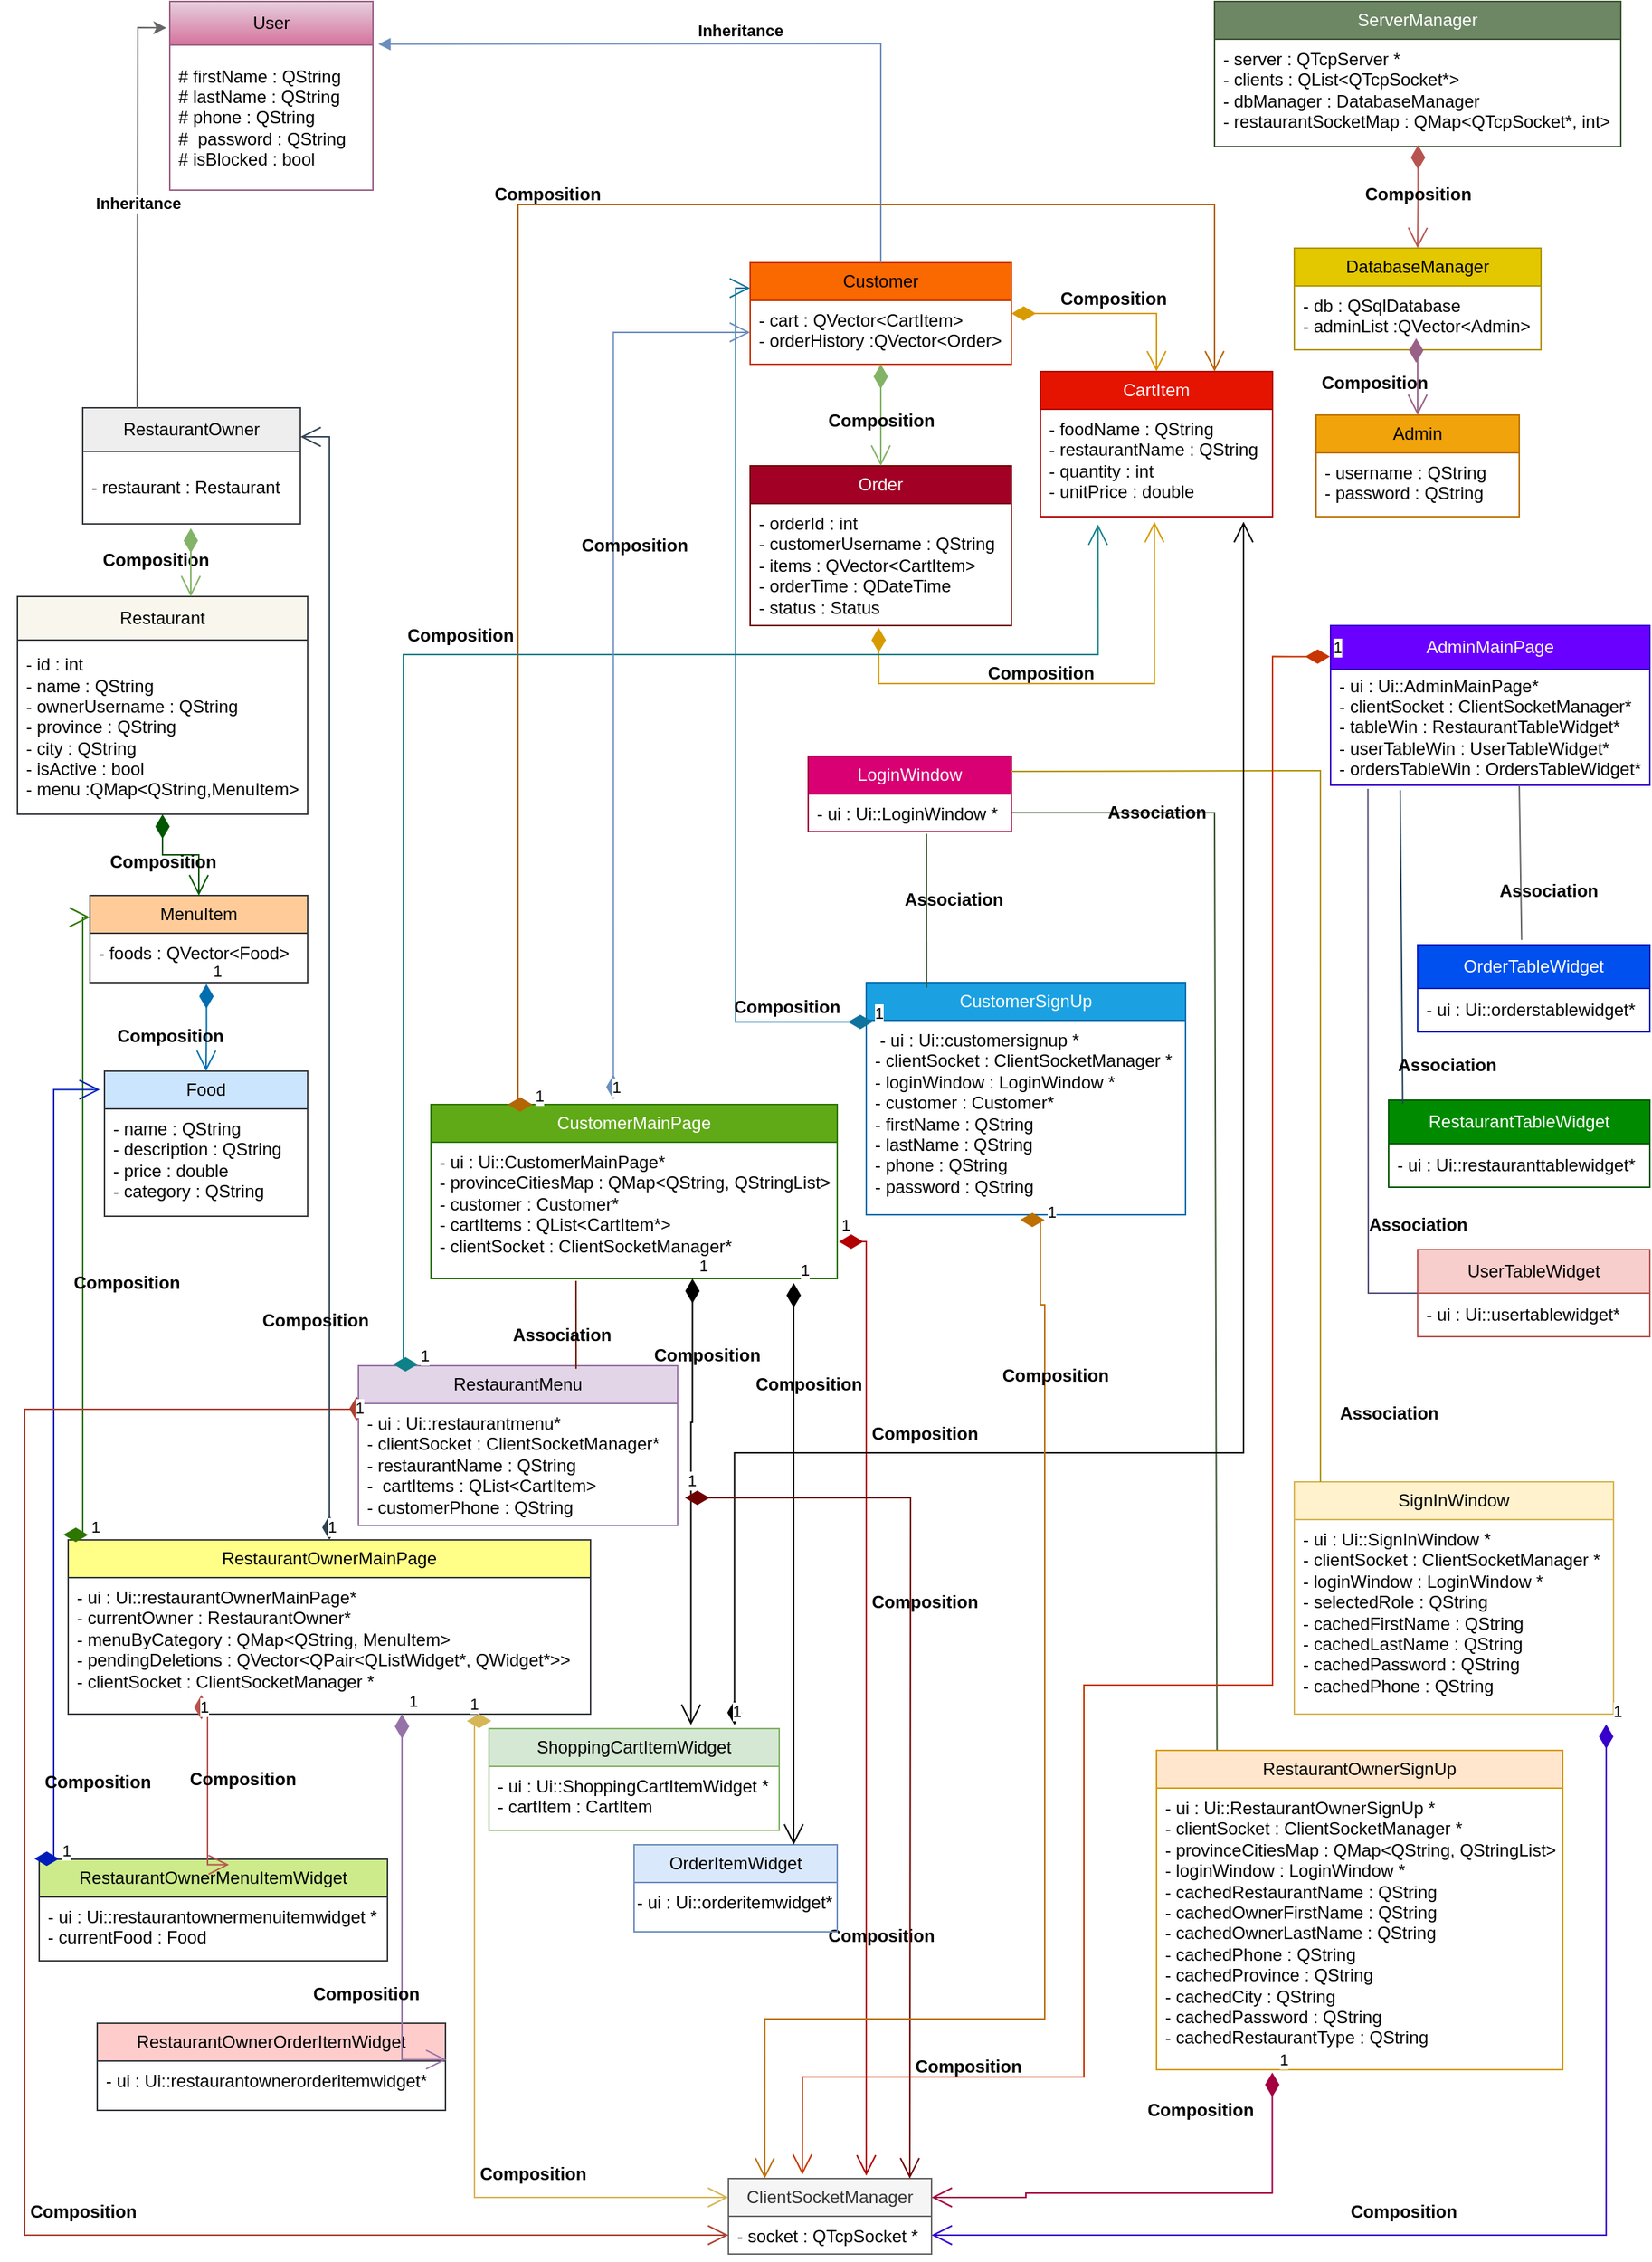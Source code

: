 <mxfile version="27.2.0">
  <diagram id="C5RBs43oDa-KdzZeNtuy" name="Page-1">
    <mxGraphModel dx="991" dy="584" grid="1" gridSize="10" guides="1" tooltips="1" connect="1" arrows="1" fold="1" page="1" pageScale="1" pageWidth="1169" pageHeight="1654" background="#FFFFFF" math="0" shadow="0">
      <root>
        <mxCell id="WIyWlLk6GJQsqaUBKTNV-0" />
        <mxCell id="WIyWlLk6GJQsqaUBKTNV-1" parent="WIyWlLk6GJQsqaUBKTNV-0" />
        <mxCell id="CN9I-mN8UUnUp_FmiRYe-0" value="User" style="swimlane;fontStyle=0;childLayout=stackLayout;horizontal=1;startSize=30;horizontalStack=0;resizeParent=1;resizeParentMax=0;resizeLast=0;collapsible=1;marginBottom=0;whiteSpace=wrap;html=1;fillColor=#e6d0de;gradientColor=#d5739d;strokeColor=#996185;" parent="WIyWlLk6GJQsqaUBKTNV-1" vertex="1">
          <mxGeometry x="120" y="40" width="140" height="130" as="geometry" />
        </mxCell>
        <mxCell id="CN9I-mN8UUnUp_FmiRYe-2" value="# firstName : QString&lt;br&gt;# lastName : QString&lt;br&gt;# phone : QString&lt;br&gt;#&amp;nbsp; password : QString&lt;br&gt;# isBlocked : bool" style="text;strokeColor=none;fillColor=none;align=left;verticalAlign=middle;spacingLeft=4;spacingRight=4;overflow=hidden;points=[[0,0.5],[1,0.5]];portConstraint=eastwest;rotatable=0;whiteSpace=wrap;html=1;" parent="CN9I-mN8UUnUp_FmiRYe-0" vertex="1">
          <mxGeometry y="30" width="140" height="100" as="geometry" />
        </mxCell>
        <mxCell id="CN9I-mN8UUnUp_FmiRYe-4" value="RestaurantOwner" style="swimlane;fontStyle=0;childLayout=stackLayout;horizontal=1;startSize=30;horizontalStack=0;resizeParent=1;resizeParentMax=0;resizeLast=0;collapsible=1;marginBottom=0;whiteSpace=wrap;html=1;fillColor=#eeeeee;strokeColor=#36393d;" parent="WIyWlLk6GJQsqaUBKTNV-1" vertex="1">
          <mxGeometry x="60" y="320" width="150" height="80" as="geometry" />
        </mxCell>
        <mxCell id="CN9I-mN8UUnUp_FmiRYe-5" value="- restaurant : Restaurant" style="text;strokeColor=none;fillColor=none;align=left;verticalAlign=middle;spacingLeft=4;spacingRight=4;overflow=hidden;points=[[0,0.5],[1,0.5]];portConstraint=eastwest;rotatable=0;whiteSpace=wrap;html=1;" parent="CN9I-mN8UUnUp_FmiRYe-4" vertex="1">
          <mxGeometry y="30" width="150" height="50" as="geometry" />
        </mxCell>
        <mxCell id="CN9I-mN8UUnUp_FmiRYe-8" value="" style="endArrow=classic;html=1;rounded=0;exitX=0.25;exitY=0;exitDx=0;exitDy=0;entryX=-0.016;entryY=0.14;entryDx=0;entryDy=0;entryPerimeter=0;fillColor=#f5f5f5;strokeColor=#666666;" parent="WIyWlLk6GJQsqaUBKTNV-1" source="CN9I-mN8UUnUp_FmiRYe-4" target="CN9I-mN8UUnUp_FmiRYe-0" edge="1">
          <mxGeometry relative="1" as="geometry">
            <mxPoint x="360" y="240" as="sourcePoint" />
            <mxPoint x="460" y="240" as="targetPoint" />
            <Array as="points">
              <mxPoint x="98" y="58" />
            </Array>
          </mxGeometry>
        </mxCell>
        <mxCell id="CN9I-mN8UUnUp_FmiRYe-9" value="&lt;div&gt;&lt;b&gt;Inheritance&lt;/b&gt;&lt;/div&gt;" style="edgeLabel;resizable=0;html=1;;align=center;verticalAlign=middle;" parent="CN9I-mN8UUnUp_FmiRYe-8" connectable="0" vertex="1">
          <mxGeometry relative="1" as="geometry" />
        </mxCell>
        <mxCell id="CN9I-mN8UUnUp_FmiRYe-10" value="Restaurant" style="swimlane;fontStyle=0;childLayout=stackLayout;horizontal=1;startSize=30;horizontalStack=0;resizeParent=1;resizeParentMax=0;resizeLast=0;collapsible=1;marginBottom=0;whiteSpace=wrap;html=1;fillColor=#f9f7ed;strokeColor=#36393d;" parent="WIyWlLk6GJQsqaUBKTNV-1" vertex="1">
          <mxGeometry x="15" y="450" width="200" height="150" as="geometry" />
        </mxCell>
        <mxCell id="CN9I-mN8UUnUp_FmiRYe-11" value="&lt;div&gt;- id : int&lt;/div&gt;&lt;div&gt;- name :&amp;nbsp;QString&lt;/div&gt;- ownerUsername : QString&lt;br&gt;- province : QString&lt;br&gt;- city : QString&lt;br&gt;- isActive : bool&lt;br&gt;- menu :QMap&amp;lt;QString,MenuItem&amp;gt;" style="text;strokeColor=none;fillColor=none;align=left;verticalAlign=middle;spacingLeft=4;spacingRight=4;overflow=hidden;points=[[0,0.5],[1,0.5]];portConstraint=eastwest;rotatable=0;whiteSpace=wrap;html=1;" parent="CN9I-mN8UUnUp_FmiRYe-10" vertex="1">
          <mxGeometry y="30" width="200" height="120" as="geometry" />
        </mxCell>
        <mxCell id="CN9I-mN8UUnUp_FmiRYe-15" value="Composition" style="text;align=center;fontStyle=1;verticalAlign=middle;spacingLeft=3;spacingRight=3;strokeColor=none;rotatable=0;points=[[0,0.5],[1,0.5]];portConstraint=eastwest;html=1;" parent="WIyWlLk6GJQsqaUBKTNV-1" vertex="1">
          <mxGeometry x="70" y="412" width="80" height="26" as="geometry" />
        </mxCell>
        <mxCell id="CN9I-mN8UUnUp_FmiRYe-19" value="MenuItem" style="swimlane;fontStyle=0;childLayout=stackLayout;horizontal=1;startSize=26;fillColor=#ffcc99;horizontalStack=0;resizeParent=1;resizeParentMax=0;resizeLast=0;collapsible=1;marginBottom=0;whiteSpace=wrap;html=1;strokeColor=#36393d;" parent="WIyWlLk6GJQsqaUBKTNV-1" vertex="1">
          <mxGeometry x="65" y="656" width="150" height="60" as="geometry" />
        </mxCell>
        <mxCell id="CN9I-mN8UUnUp_FmiRYe-20" value="- foods :&amp;nbsp;QVector&amp;lt;Food&amp;gt;" style="text;strokeColor=none;fillColor=none;align=left;verticalAlign=top;spacingLeft=4;spacingRight=4;overflow=hidden;rotatable=0;points=[[0,0.5],[1,0.5]];portConstraint=eastwest;whiteSpace=wrap;html=1;" parent="CN9I-mN8UUnUp_FmiRYe-19" vertex="1">
          <mxGeometry y="26" width="150" height="34" as="geometry" />
        </mxCell>
        <mxCell id="CN9I-mN8UUnUp_FmiRYe-23" value="" style="endArrow=open;html=1;endSize=12;startArrow=diamondThin;startSize=14;startFill=1;edgeStyle=orthogonalEdgeStyle;align=left;verticalAlign=bottom;rounded=0;entryX=0.5;entryY=0;entryDx=0;entryDy=0;exitX=0.5;exitY=1;exitDx=0;exitDy=0;exitPerimeter=0;fillColor=#008a00;strokeColor=#005700;" parent="WIyWlLk6GJQsqaUBKTNV-1" source="CN9I-mN8UUnUp_FmiRYe-11" target="CN9I-mN8UUnUp_FmiRYe-19" edge="1">
          <mxGeometry x="-1" y="3" relative="1" as="geometry">
            <mxPoint x="120" y="530" as="sourcePoint" />
            <mxPoint x="450" y="480" as="targetPoint" />
          </mxGeometry>
        </mxCell>
        <mxCell id="CN9I-mN8UUnUp_FmiRYe-24" value="Composition" style="text;align=center;fontStyle=1;verticalAlign=middle;spacingLeft=3;spacingRight=3;strokeColor=none;rotatable=0;points=[[0,0.5],[1,0.5]];portConstraint=eastwest;html=1;" parent="WIyWlLk6GJQsqaUBKTNV-1" vertex="1">
          <mxGeometry x="75" y="620" width="80" height="26" as="geometry" />
        </mxCell>
        <mxCell id="CN9I-mN8UUnUp_FmiRYe-25" value="Food" style="swimlane;fontStyle=0;childLayout=stackLayout;horizontal=1;startSize=26;fillColor=#cce5ff;horizontalStack=0;resizeParent=1;resizeParentMax=0;resizeLast=0;collapsible=1;marginBottom=0;whiteSpace=wrap;html=1;strokeColor=#36393d;" parent="WIyWlLk6GJQsqaUBKTNV-1" vertex="1">
          <mxGeometry x="75" y="777" width="140" height="100" as="geometry" />
        </mxCell>
        <mxCell id="CN9I-mN8UUnUp_FmiRYe-26" value="- name : QString&lt;br&gt;- description : QString&lt;br&gt;- price : double&lt;br&gt;- category : QString" style="text;strokeColor=none;fillColor=none;align=left;verticalAlign=top;spacingLeft=4;spacingRight=4;overflow=hidden;rotatable=0;points=[[0,0.5],[1,0.5]];portConstraint=eastwest;whiteSpace=wrap;html=1;" parent="CN9I-mN8UUnUp_FmiRYe-25" vertex="1">
          <mxGeometry y="26" width="140" height="74" as="geometry" />
        </mxCell>
        <mxCell id="CN9I-mN8UUnUp_FmiRYe-29" value="1" style="endArrow=open;html=1;endSize=12;startArrow=diamondThin;startSize=14;startFill=1;edgeStyle=orthogonalEdgeStyle;align=left;verticalAlign=bottom;rounded=0;entryX=0.5;entryY=0;entryDx=0;entryDy=0;exitX=0.535;exitY=1.029;exitDx=0;exitDy=0;exitPerimeter=0;fillColor=#1ba1e2;strokeColor=#006EAF;" parent="WIyWlLk6GJQsqaUBKTNV-1" source="CN9I-mN8UUnUp_FmiRYe-20" target="CN9I-mN8UUnUp_FmiRYe-25" edge="1">
          <mxGeometry x="-1" y="3" relative="1" as="geometry">
            <mxPoint x="300" y="680" as="sourcePoint" />
            <mxPoint x="460" y="680" as="targetPoint" />
          </mxGeometry>
        </mxCell>
        <mxCell id="CN9I-mN8UUnUp_FmiRYe-30" value="Composition" style="text;align=center;fontStyle=1;verticalAlign=middle;spacingLeft=3;spacingRight=3;strokeColor=none;rotatable=0;points=[[0,0.5],[1,0.5]];portConstraint=eastwest;html=1;" parent="WIyWlLk6GJQsqaUBKTNV-1" vertex="1">
          <mxGeometry x="80" y="740" width="80" height="26" as="geometry" />
        </mxCell>
        <mxCell id="CN9I-mN8UUnUp_FmiRYe-31" value="Customer" style="swimlane;fontStyle=0;childLayout=stackLayout;horizontal=1;startSize=26;fillColor=#fa6800;horizontalStack=0;resizeParent=1;resizeParentMax=0;resizeLast=0;collapsible=1;marginBottom=0;whiteSpace=wrap;html=1;fontColor=#000000;strokeColor=#C73500;" parent="WIyWlLk6GJQsqaUBKTNV-1" vertex="1">
          <mxGeometry x="520" y="220" width="180" height="70" as="geometry" />
        </mxCell>
        <mxCell id="CN9I-mN8UUnUp_FmiRYe-32" value="- cart : QVector&amp;lt;CartItem&amp;gt;&lt;br&gt;- orderHistory :QVector&amp;lt;Order&amp;gt;" style="text;strokeColor=none;fillColor=none;align=left;verticalAlign=top;spacingLeft=4;spacingRight=4;overflow=hidden;rotatable=0;points=[[0,0.5],[1,0.5]];portConstraint=eastwest;whiteSpace=wrap;html=1;" parent="CN9I-mN8UUnUp_FmiRYe-31" vertex="1">
          <mxGeometry y="26" width="180" height="44" as="geometry" />
        </mxCell>
        <mxCell id="CN9I-mN8UUnUp_FmiRYe-35" value="&lt;b&gt;Inheritance&lt;/b&gt;" style="html=1;verticalAlign=bottom;endArrow=block;curved=0;rounded=0;exitX=0.5;exitY=0;exitDx=0;exitDy=0;entryX=1.026;entryY=-0.006;entryDx=0;entryDy=0;entryPerimeter=0;fillColor=#dae8fc;strokeColor=#6c8ebf;" parent="WIyWlLk6GJQsqaUBKTNV-1" source="CN9I-mN8UUnUp_FmiRYe-31" target="CN9I-mN8UUnUp_FmiRYe-2" edge="1">
          <mxGeometry width="80" relative="1" as="geometry">
            <mxPoint x="631.14" y="390" as="sourcePoint" />
            <mxPoint x="480.0" y="65.45" as="targetPoint" />
            <Array as="points">
              <mxPoint x="610" y="69" />
            </Array>
          </mxGeometry>
        </mxCell>
        <mxCell id="CN9I-mN8UUnUp_FmiRYe-36" value="Order" style="swimlane;fontStyle=0;childLayout=stackLayout;horizontal=1;startSize=26;fillColor=#a20025;horizontalStack=0;resizeParent=1;resizeParentMax=0;resizeLast=0;collapsible=1;marginBottom=0;whiteSpace=wrap;html=1;fontColor=#ffffff;strokeColor=#6F0000;" parent="WIyWlLk6GJQsqaUBKTNV-1" vertex="1">
          <mxGeometry x="520" y="360" width="180" height="110" as="geometry" />
        </mxCell>
        <mxCell id="CN9I-mN8UUnUp_FmiRYe-37" value="- orderId : int&lt;br&gt;- customerUsername : QString&lt;br&gt;- items : QVector&amp;lt;CartItem&amp;gt;&lt;br&gt;- orderTime : QDateTime&lt;br&gt;- status : Status" style="text;strokeColor=none;fillColor=none;align=left;verticalAlign=top;spacingLeft=4;spacingRight=4;overflow=hidden;rotatable=0;points=[[0,0.5],[1,0.5]];portConstraint=eastwest;whiteSpace=wrap;html=1;" parent="CN9I-mN8UUnUp_FmiRYe-36" vertex="1">
          <mxGeometry y="26" width="180" height="84" as="geometry" />
        </mxCell>
        <mxCell id="CN9I-mN8UUnUp_FmiRYe-41" value="" style="endArrow=open;html=1;endSize=12;startArrow=diamondThin;startSize=14;startFill=1;edgeStyle=orthogonalEdgeStyle;align=left;verticalAlign=bottom;rounded=0;entryX=0.5;entryY=0;entryDx=0;entryDy=0;exitX=0.5;exitY=1;exitDx=0;exitDy=0;fillColor=#d5e8d4;gradientColor=#97d077;strokeColor=#82b366;" parent="WIyWlLk6GJQsqaUBKTNV-1" source="CN9I-mN8UUnUp_FmiRYe-31" target="CN9I-mN8UUnUp_FmiRYe-36" edge="1">
          <mxGeometry x="-1" y="3" relative="1" as="geometry">
            <mxPoint x="250" y="290" as="sourcePoint" />
            <mxPoint x="410" y="290" as="targetPoint" />
          </mxGeometry>
        </mxCell>
        <mxCell id="CN9I-mN8UUnUp_FmiRYe-43" value="Composition" style="text;align=center;fontStyle=1;verticalAlign=middle;spacingLeft=3;spacingRight=3;strokeColor=none;rotatable=0;points=[[0,0.5],[1,0.5]];portConstraint=eastwest;html=1;" parent="WIyWlLk6GJQsqaUBKTNV-1" vertex="1">
          <mxGeometry x="570" y="316" width="80" height="26" as="geometry" />
        </mxCell>
        <mxCell id="CN9I-mN8UUnUp_FmiRYe-44" value="CartItem" style="swimlane;fontStyle=0;childLayout=stackLayout;horizontal=1;startSize=26;fillColor=#e51400;horizontalStack=0;resizeParent=1;resizeParentMax=0;resizeLast=0;collapsible=1;marginBottom=0;whiteSpace=wrap;html=1;fontColor=#ffffff;strokeColor=#B20000;" parent="WIyWlLk6GJQsqaUBKTNV-1" vertex="1">
          <mxGeometry x="720" y="295" width="160" height="100" as="geometry" />
        </mxCell>
        <mxCell id="CN9I-mN8UUnUp_FmiRYe-45" value="- foodName : QString&lt;br&gt;- restaurantName : QString&lt;br&gt;- quantity : int&lt;br&gt;- unitPrice : double" style="text;strokeColor=none;fillColor=none;align=left;verticalAlign=top;spacingLeft=4;spacingRight=4;overflow=hidden;rotatable=0;points=[[0,0.5],[1,0.5]];portConstraint=eastwest;whiteSpace=wrap;html=1;" parent="CN9I-mN8UUnUp_FmiRYe-44" vertex="1">
          <mxGeometry y="26" width="160" height="74" as="geometry" />
        </mxCell>
        <mxCell id="CN9I-mN8UUnUp_FmiRYe-48" value="" style="endArrow=open;html=1;endSize=12;startArrow=diamondThin;startSize=14;startFill=1;edgeStyle=orthogonalEdgeStyle;align=left;verticalAlign=bottom;rounded=0;entryX=0.5;entryY=0;entryDx=0;entryDy=0;exitX=1;exitY=0.5;exitDx=0;exitDy=0;fillColor=#ffcd28;gradientColor=#ffa500;strokeColor=#d79b00;" parent="WIyWlLk6GJQsqaUBKTNV-1" source="CN9I-mN8UUnUp_FmiRYe-31" target="CN9I-mN8UUnUp_FmiRYe-44" edge="1">
          <mxGeometry x="-1" y="3" relative="1" as="geometry">
            <mxPoint x="500" y="250" as="sourcePoint" />
            <mxPoint x="660" y="250" as="targetPoint" />
          </mxGeometry>
        </mxCell>
        <mxCell id="CN9I-mN8UUnUp_FmiRYe-49" value="Composition" style="text;align=center;fontStyle=1;verticalAlign=middle;spacingLeft=3;spacingRight=3;strokeColor=none;rotatable=0;points=[[0,0.5],[1,0.5]];portConstraint=eastwest;html=1;" parent="WIyWlLk6GJQsqaUBKTNV-1" vertex="1">
          <mxGeometry x="730" y="232" width="80" height="26" as="geometry" />
        </mxCell>
        <mxCell id="CN9I-mN8UUnUp_FmiRYe-54" value="ServerManager" style="swimlane;fontStyle=0;childLayout=stackLayout;horizontal=1;startSize=26;fillColor=#6d8764;horizontalStack=0;resizeParent=1;resizeParentMax=0;resizeLast=0;collapsible=1;marginBottom=0;whiteSpace=wrap;html=1;fontColor=#ffffff;strokeColor=#3A5431;" parent="WIyWlLk6GJQsqaUBKTNV-1" vertex="1">
          <mxGeometry x="840" y="40" width="280" height="100" as="geometry" />
        </mxCell>
        <mxCell id="CN9I-mN8UUnUp_FmiRYe-55" value="- server : QTcpServer *&lt;br&gt;&lt;div&gt;- clients : QList&amp;lt;QTcpSocket*&amp;gt;&lt;/div&gt;&lt;div&gt;- dbManager :&amp;nbsp;DatabaseManager&lt;/div&gt;&lt;div&gt;- restaurantSocketMap :&amp;nbsp;QMap&amp;lt;QTcpSocket*, int&amp;gt;&lt;/div&gt;" style="text;strokeColor=none;fillColor=none;align=left;verticalAlign=top;spacingLeft=4;spacingRight=4;overflow=hidden;rotatable=0;points=[[0,0.5],[1,0.5]];portConstraint=eastwest;whiteSpace=wrap;html=1;" parent="CN9I-mN8UUnUp_FmiRYe-54" vertex="1">
          <mxGeometry y="26" width="280" height="74" as="geometry" />
        </mxCell>
        <mxCell id="CN9I-mN8UUnUp_FmiRYe-58" value="DatabaseManager" style="swimlane;fontStyle=0;childLayout=stackLayout;horizontal=1;startSize=26;fillColor=#e3c800;horizontalStack=0;resizeParent=1;resizeParentMax=0;resizeLast=0;collapsible=1;marginBottom=0;whiteSpace=wrap;html=1;fontColor=#000000;strokeColor=#B09500;" parent="WIyWlLk6GJQsqaUBKTNV-1" vertex="1">
          <mxGeometry x="895" y="210" width="170" height="70" as="geometry" />
        </mxCell>
        <mxCell id="CN9I-mN8UUnUp_FmiRYe-59" value="- db : QSqlDatabase&lt;br&gt;- adminList :QVector&amp;lt;Admin&amp;gt;&lt;div&gt;&lt;br&gt;&lt;/div&gt;" style="text;strokeColor=none;fillColor=none;align=left;verticalAlign=top;spacingLeft=4;spacingRight=4;overflow=hidden;rotatable=0;points=[[0,0.5],[1,0.5]];portConstraint=eastwest;whiteSpace=wrap;html=1;" parent="CN9I-mN8UUnUp_FmiRYe-58" vertex="1">
          <mxGeometry y="26" width="170" height="44" as="geometry" />
        </mxCell>
        <mxCell id="CN9I-mN8UUnUp_FmiRYe-63" value="" style="endArrow=open;html=1;endSize=12;startArrow=diamondThin;startSize=14;startFill=1;edgeStyle=orthogonalEdgeStyle;align=left;verticalAlign=bottom;rounded=0;fillColor=#d5e8d4;strokeColor=#82b366;" parent="WIyWlLk6GJQsqaUBKTNV-1" edge="1">
          <mxGeometry x="-1" y="3" relative="1" as="geometry">
            <mxPoint x="134.5" y="420" as="sourcePoint" />
            <mxPoint x="134.5" y="450" as="targetPoint" />
            <Array as="points">
              <mxPoint x="134.5" y="410" />
              <mxPoint x="134.5" y="410" />
            </Array>
          </mxGeometry>
        </mxCell>
        <mxCell id="CN9I-mN8UUnUp_FmiRYe-65" value="" style="endArrow=open;html=1;endSize=12;startArrow=diamondThin;startSize=14;startFill=1;edgeStyle=orthogonalEdgeStyle;align=left;verticalAlign=bottom;rounded=0;entryX=0.5;entryY=0;entryDx=0;entryDy=0;exitX=0.501;exitY=0.986;exitDx=0;exitDy=0;exitPerimeter=0;fillColor=#f8cecc;gradientColor=#ea6b66;strokeColor=#b85450;" parent="WIyWlLk6GJQsqaUBKTNV-1" source="CN9I-mN8UUnUp_FmiRYe-55" target="CN9I-mN8UUnUp_FmiRYe-58" edge="1">
          <mxGeometry x="-1" y="3" relative="1" as="geometry">
            <mxPoint x="500" y="160" as="sourcePoint" />
            <mxPoint x="660" y="160" as="targetPoint" />
            <Array as="points" />
          </mxGeometry>
        </mxCell>
        <mxCell id="CN9I-mN8UUnUp_FmiRYe-66" value="Composition" style="text;align=center;fontStyle=1;verticalAlign=middle;spacingLeft=3;spacingRight=3;strokeColor=none;rotatable=0;points=[[0,0.5],[1,0.5]];portConstraint=eastwest;html=1;" parent="WIyWlLk6GJQsqaUBKTNV-1" vertex="1">
          <mxGeometry x="940" y="160" width="80" height="26" as="geometry" />
        </mxCell>
        <mxCell id="CN9I-mN8UUnUp_FmiRYe-67" value="Admin" style="swimlane;fontStyle=0;childLayout=stackLayout;horizontal=1;startSize=26;fillColor=#f0a30a;horizontalStack=0;resizeParent=1;resizeParentMax=0;resizeLast=0;collapsible=1;marginBottom=0;whiteSpace=wrap;html=1;fontColor=#000000;strokeColor=#BD7000;" parent="WIyWlLk6GJQsqaUBKTNV-1" vertex="1">
          <mxGeometry x="910" y="325" width="140" height="70" as="geometry" />
        </mxCell>
        <mxCell id="CN9I-mN8UUnUp_FmiRYe-68" value="- username : QString&lt;br&gt;- password : QString" style="text;strokeColor=none;fillColor=none;align=left;verticalAlign=top;spacingLeft=4;spacingRight=4;overflow=hidden;rotatable=0;points=[[0,0.5],[1,0.5]];portConstraint=eastwest;whiteSpace=wrap;html=1;" parent="CN9I-mN8UUnUp_FmiRYe-67" vertex="1">
          <mxGeometry y="26" width="140" height="44" as="geometry" />
        </mxCell>
        <mxCell id="CN9I-mN8UUnUp_FmiRYe-72" value="" style="endArrow=open;html=1;endSize=12;startArrow=diamondThin;startSize=14;startFill=1;edgeStyle=orthogonalEdgeStyle;align=left;verticalAlign=bottom;rounded=0;entryX=0.5;entryY=0;entryDx=0;entryDy=0;fillColor=#e6d0de;gradientColor=#d5739d;strokeColor=#996185;" parent="WIyWlLk6GJQsqaUBKTNV-1" target="CN9I-mN8UUnUp_FmiRYe-67" edge="1">
          <mxGeometry x="-1" y="3" relative="1" as="geometry">
            <mxPoint x="979" y="272" as="sourcePoint" />
            <mxPoint x="560" y="280" as="targetPoint" />
            <Array as="points">
              <mxPoint x="980" y="280" />
            </Array>
          </mxGeometry>
        </mxCell>
        <mxCell id="CN9I-mN8UUnUp_FmiRYe-74" value="Composition" style="text;align=center;fontStyle=1;verticalAlign=middle;spacingLeft=3;spacingRight=3;strokeColor=none;rotatable=0;points=[[0,0.5],[1,0.5]];portConstraint=eastwest;html=1;" parent="WIyWlLk6GJQsqaUBKTNV-1" vertex="1">
          <mxGeometry x="910" y="290" width="80" height="26" as="geometry" />
        </mxCell>
        <mxCell id="CN9I-mN8UUnUp_FmiRYe-75" value="ClientSocketManager" style="swimlane;fontStyle=0;childLayout=stackLayout;horizontal=1;startSize=26;fillColor=#f5f5f5;horizontalStack=0;resizeParent=1;resizeParentMax=0;resizeLast=0;collapsible=1;marginBottom=0;whiteSpace=wrap;html=1;fontColor=#333333;strokeColor=#666666;" parent="WIyWlLk6GJQsqaUBKTNV-1" vertex="1">
          <mxGeometry x="505" y="1540" width="140" height="52" as="geometry" />
        </mxCell>
        <mxCell id="CN9I-mN8UUnUp_FmiRYe-76" value="-&amp;nbsp;socket :&amp;nbsp;QTcpSocket *" style="text;strokeColor=none;fillColor=none;align=left;verticalAlign=top;spacingLeft=4;spacingRight=4;overflow=hidden;rotatable=0;points=[[0,0.5],[1,0.5]];portConstraint=eastwest;whiteSpace=wrap;html=1;" parent="CN9I-mN8UUnUp_FmiRYe-75" vertex="1">
          <mxGeometry y="26" width="140" height="26" as="geometry" />
        </mxCell>
        <mxCell id="CN9I-mN8UUnUp_FmiRYe-79" value="LoginWindow" style="swimlane;fontStyle=0;childLayout=stackLayout;horizontal=1;startSize=26;fillColor=#d80073;horizontalStack=0;resizeParent=1;resizeParentMax=0;resizeLast=0;collapsible=1;marginBottom=0;whiteSpace=wrap;html=1;fontColor=#ffffff;strokeColor=#A50040;" parent="WIyWlLk6GJQsqaUBKTNV-1" vertex="1">
          <mxGeometry x="560" y="560" width="140" height="52" as="geometry" />
        </mxCell>
        <mxCell id="CN9I-mN8UUnUp_FmiRYe-80" value="-&amp;nbsp;ui :&amp;nbsp;Ui::LoginWindow *" style="text;strokeColor=none;fillColor=none;align=left;verticalAlign=top;spacingLeft=4;spacingRight=4;overflow=hidden;rotatable=0;points=[[0,0.5],[1,0.5]];portConstraint=eastwest;whiteSpace=wrap;html=1;" parent="CN9I-mN8UUnUp_FmiRYe-79" vertex="1">
          <mxGeometry y="26" width="140" height="26" as="geometry" />
        </mxCell>
        <mxCell id="CN9I-mN8UUnUp_FmiRYe-83" value="SignInWindow" style="swimlane;fontStyle=0;childLayout=stackLayout;horizontal=1;startSize=26;fillColor=#fff2cc;horizontalStack=0;resizeParent=1;resizeParentMax=0;resizeLast=0;collapsible=1;marginBottom=0;whiteSpace=wrap;html=1;strokeColor=#d6b656;" parent="WIyWlLk6GJQsqaUBKTNV-1" vertex="1">
          <mxGeometry x="895" y="1060" width="220" height="160" as="geometry" />
        </mxCell>
        <mxCell id="CN9I-mN8UUnUp_FmiRYe-84" value="&lt;div&gt;- ui : Ui::SignInWindow *&lt;/div&gt;&lt;div&gt;-&amp;nbsp;clientSocket :&amp;nbsp;ClientSocketManager *&lt;/div&gt;&lt;div&gt;-&amp;nbsp;loginWindow :&amp;nbsp;LoginWindow *&lt;/div&gt;&lt;div&gt;-&amp;nbsp;selectedRole : QString&lt;/div&gt;&lt;div&gt;- cachedFirstName : QString&lt;/div&gt;&lt;div&gt;- cachedLastName : QString&lt;/div&gt;&lt;div&gt;- cachedPassword : QString&lt;/div&gt;&lt;div&gt;- cachedPhone : QString&lt;br&gt;&lt;br&gt;&lt;/div&gt;" style="text;strokeColor=none;fillColor=none;align=left;verticalAlign=top;spacingLeft=4;spacingRight=4;overflow=hidden;rotatable=0;points=[[0,0.5],[1,0.5]];portConstraint=eastwest;whiteSpace=wrap;html=1;" parent="CN9I-mN8UUnUp_FmiRYe-83" vertex="1">
          <mxGeometry y="26" width="220" height="134" as="geometry" />
        </mxCell>
        <mxCell id="CN9I-mN8UUnUp_FmiRYe-89" value="&lt;strong&gt;Association&lt;/strong&gt; " style="text;align=center;fontStyle=1;verticalAlign=middle;spacingLeft=3;spacingRight=3;strokeColor=none;rotatable=0;points=[[0,0.5],[1,0.5]];portConstraint=eastwest;html=1;" parent="WIyWlLk6GJQsqaUBKTNV-1" vertex="1">
          <mxGeometry x="920" y="1000" width="80" height="26" as="geometry" />
        </mxCell>
        <mxCell id="CN9I-mN8UUnUp_FmiRYe-96" value="CustomerSignUp" style="swimlane;fontStyle=0;childLayout=stackLayout;horizontal=1;startSize=26;fillColor=#1ba1e2;horizontalStack=0;resizeParent=1;resizeParentMax=0;resizeLast=0;collapsible=1;marginBottom=0;whiteSpace=wrap;html=1;fontColor=#ffffff;strokeColor=#006EAF;" parent="WIyWlLk6GJQsqaUBKTNV-1" vertex="1">
          <mxGeometry x="600" y="716" width="220" height="160" as="geometry" />
        </mxCell>
        <mxCell id="CN9I-mN8UUnUp_FmiRYe-97" value="&amp;nbsp;- ui : Ui::customersignup *&lt;br&gt;&lt;div&gt;- clientSocket : ClientSocketManager *&lt;/div&gt;&lt;div&gt;-&amp;nbsp;loginWindow :&amp;nbsp;LoginWindow *&lt;/div&gt;- customer : Customer*&lt;br&gt;&lt;div&gt;- firstName : QString&lt;/div&gt;&lt;div&gt;- lastName :&amp;nbsp;QString&lt;/div&gt;&lt;div&gt;- phone :&amp;nbsp;QString&lt;/div&gt;&lt;div&gt;- password :&amp;nbsp;QString&lt;/div&gt;" style="text;strokeColor=none;fillColor=none;align=left;verticalAlign=top;spacingLeft=4;spacingRight=4;overflow=hidden;rotatable=0;points=[[0,0.5],[1,0.5]];portConstraint=eastwest;whiteSpace=wrap;html=1;" parent="CN9I-mN8UUnUp_FmiRYe-96" vertex="1">
          <mxGeometry y="26" width="220" height="134" as="geometry" />
        </mxCell>
        <mxCell id="CN9I-mN8UUnUp_FmiRYe-101" value="&lt;strong&gt;Association&lt;/strong&gt; " style="text;align=center;fontStyle=1;verticalAlign=middle;spacingLeft=3;spacingRight=3;strokeColor=none;rotatable=0;points=[[0,0.5],[1,0.5]];portConstraint=eastwest;html=1;" parent="WIyWlLk6GJQsqaUBKTNV-1" vertex="1">
          <mxGeometry x="620" y="646" width="80" height="26" as="geometry" />
        </mxCell>
        <mxCell id="CN9I-mN8UUnUp_FmiRYe-110" value="" style="endArrow=open;html=1;endSize=12;startArrow=diamondThin;startSize=14;startFill=1;edgeStyle=orthogonalEdgeStyle;align=left;verticalAlign=bottom;rounded=0;entryX=0.491;entryY=1.047;entryDx=0;entryDy=0;entryPerimeter=0;exitX=0.492;exitY=1.018;exitDx=0;exitDy=0;exitPerimeter=0;fillColor=#ffcd28;gradientColor=#ffa500;strokeColor=#d79b00;" parent="WIyWlLk6GJQsqaUBKTNV-1" source="CN9I-mN8UUnUp_FmiRYe-37" target="CN9I-mN8UUnUp_FmiRYe-45" edge="1">
          <mxGeometry x="-1" y="3" relative="1" as="geometry">
            <mxPoint x="730" y="570" as="sourcePoint" />
            <mxPoint x="640" y="700" as="targetPoint" />
            <Array as="points">
              <mxPoint x="609" y="510" />
              <mxPoint x="799" y="510" />
            </Array>
          </mxGeometry>
        </mxCell>
        <mxCell id="CN9I-mN8UUnUp_FmiRYe-112" value="Composition" style="text;align=center;fontStyle=1;verticalAlign=middle;spacingLeft=3;spacingRight=3;strokeColor=none;rotatable=0;points=[[0,0.5],[1,0.5]];portConstraint=eastwest;html=1;" parent="WIyWlLk6GJQsqaUBKTNV-1" vertex="1">
          <mxGeometry x="680" y="490" width="80" height="26" as="geometry" />
        </mxCell>
        <mxCell id="CN9I-mN8UUnUp_FmiRYe-114" value="" style="endArrow=none;html=1;rounded=0;entryX=1.032;entryY=0.096;entryDx=0;entryDy=0;entryPerimeter=0;exitX=0.082;exitY=0;exitDx=0;exitDy=0;exitPerimeter=0;fillColor=#e3c800;strokeColor=#B09500;" parent="WIyWlLk6GJQsqaUBKTNV-1" source="CN9I-mN8UUnUp_FmiRYe-83" edge="1">
          <mxGeometry width="50" height="50" relative="1" as="geometry">
            <mxPoint x="1005.52" y="827" as="sourcePoint" />
            <mxPoint x="700" y="570.496" as="targetPoint" />
            <Array as="points">
              <mxPoint x="913" y="570" />
            </Array>
          </mxGeometry>
        </mxCell>
        <mxCell id="CN9I-mN8UUnUp_FmiRYe-115" value="" style="endArrow=none;html=1;rounded=0;exitX=0.189;exitY=0.022;exitDx=0;exitDy=0;exitPerimeter=0;entryX=0.582;entryY=1.058;entryDx=0;entryDy=0;entryPerimeter=0;fillColor=#6d8764;strokeColor=#3A5431;" parent="WIyWlLk6GJQsqaUBKTNV-1" source="CN9I-mN8UUnUp_FmiRYe-96" target="CN9I-mN8UUnUp_FmiRYe-80" edge="1">
          <mxGeometry width="50" height="50" relative="1" as="geometry">
            <mxPoint x="510" y="1000" as="sourcePoint" />
            <mxPoint x="642" y="780" as="targetPoint" />
          </mxGeometry>
        </mxCell>
        <mxCell id="CN9I-mN8UUnUp_FmiRYe-116" value="RestaurantOwnerSignUp" style="swimlane;fontStyle=0;childLayout=stackLayout;horizontal=1;startSize=26;fillColor=#ffe6cc;horizontalStack=0;resizeParent=1;resizeParentMax=0;resizeLast=0;collapsible=1;marginBottom=0;whiteSpace=wrap;html=1;strokeColor=#d79b00;" parent="WIyWlLk6GJQsqaUBKTNV-1" vertex="1">
          <mxGeometry x="800" y="1245" width="280" height="220" as="geometry" />
        </mxCell>
        <mxCell id="CN9I-mN8UUnUp_FmiRYe-117" value="&lt;div&gt;- ui : Ui::RestaurantOwnerSignUp *&lt;/div&gt;&lt;div&gt;-&amp;nbsp;clientSocket :&amp;nbsp;ClientSocketManager *&lt;/div&gt;&lt;div&gt;- provinceCitiesMap : QMap&amp;lt;QString, QStringList&amp;gt;&lt;/div&gt;- loginWindow : LoginWindow *&lt;br&gt;&lt;div&gt;- cachedRestaurantName : QString&lt;/div&gt;&lt;div&gt;- cachedOwnerFirstName :&amp;nbsp;QString&lt;/div&gt;- cachedOwnerLastName : QString&lt;br&gt;- cachedPhone : QString&lt;br&gt;- cachedProvince : QString&lt;br&gt;- cachedCity : QString&lt;br&gt;- cachedPassword : QString&lt;br&gt;- cachedRestaurantType : QString" style="text;strokeColor=none;fillColor=none;align=left;verticalAlign=top;spacingLeft=4;spacingRight=4;overflow=hidden;rotatable=0;points=[[0,0.5],[1,0.5]];portConstraint=eastwest;whiteSpace=wrap;html=1;" parent="CN9I-mN8UUnUp_FmiRYe-116" vertex="1">
          <mxGeometry y="26" width="280" height="194" as="geometry" />
        </mxCell>
        <mxCell id="CN9I-mN8UUnUp_FmiRYe-121" value="Composition" style="text;align=center;fontStyle=1;verticalAlign=middle;spacingLeft=3;spacingRight=3;strokeColor=none;rotatable=0;points=[[0,0.5],[1,0.5]];portConstraint=eastwest;html=1;" parent="WIyWlLk6GJQsqaUBKTNV-1" vertex="1">
          <mxGeometry x="790" y="1480" width="80" height="26" as="geometry" />
        </mxCell>
        <mxCell id="CN9I-mN8UUnUp_FmiRYe-122" value="" style="endArrow=none;html=1;rounded=0;exitX=0.149;exitY=-0.001;exitDx=0;exitDy=0;exitPerimeter=0;entryX=1;entryY=0.5;entryDx=0;entryDy=0;fillColor=#6d8764;strokeColor=#3A5431;" parent="WIyWlLk6GJQsqaUBKTNV-1" source="CN9I-mN8UUnUp_FmiRYe-116" target="CN9I-mN8UUnUp_FmiRYe-80" edge="1">
          <mxGeometry width="50" height="50" relative="1" as="geometry">
            <mxPoint x="290" y="920" as="sourcePoint" />
            <mxPoint x="780" y="650" as="targetPoint" />
            <Array as="points">
              <mxPoint x="840" y="599" />
            </Array>
          </mxGeometry>
        </mxCell>
        <mxCell id="CN9I-mN8UUnUp_FmiRYe-123" value="&lt;strong&gt;Association&lt;/strong&gt; " style="text;align=center;fontStyle=1;verticalAlign=middle;spacingLeft=3;spacingRight=3;strokeColor=none;rotatable=0;points=[[0,0.5],[1,0.5]];portConstraint=eastwest;html=1;" parent="WIyWlLk6GJQsqaUBKTNV-1" vertex="1">
          <mxGeometry x="760" y="586" width="80" height="26" as="geometry" />
        </mxCell>
        <mxCell id="CN9I-mN8UUnUp_FmiRYe-124" value="CustomerMainPage" style="swimlane;fontStyle=0;childLayout=stackLayout;horizontal=1;startSize=26;fillColor=#60a917;horizontalStack=0;resizeParent=1;resizeParentMax=0;resizeLast=0;collapsible=1;marginBottom=0;whiteSpace=wrap;html=1;fontColor=#ffffff;strokeColor=#2D7600;" parent="WIyWlLk6GJQsqaUBKTNV-1" vertex="1">
          <mxGeometry x="300" y="800" width="280" height="120" as="geometry" />
        </mxCell>
        <mxCell id="CN9I-mN8UUnUp_FmiRYe-125" value="- ui : Ui::CustomerMainPage*&lt;br&gt;- provinceCitiesMap : QMap&amp;lt;QString, QStringList&amp;gt;&lt;br&gt;- customer : Customer*&lt;br&gt;- cartItems : QList&amp;lt;CartItem*&amp;gt;&lt;br&gt;- clientSocket : ClientSocketManager*" style="text;strokeColor=none;fillColor=none;align=left;verticalAlign=top;spacingLeft=4;spacingRight=4;overflow=hidden;rotatable=0;points=[[0,0.5],[1,0.5]];portConstraint=eastwest;whiteSpace=wrap;html=1;" parent="CN9I-mN8UUnUp_FmiRYe-124" vertex="1">
          <mxGeometry y="26" width="280" height="94" as="geometry" />
        </mxCell>
        <mxCell id="CN9I-mN8UUnUp_FmiRYe-131" value="1" style="endArrow=open;html=1;endSize=12;startArrow=diamondThin;startSize=14;startFill=1;edgeStyle=orthogonalEdgeStyle;align=left;verticalAlign=bottom;rounded=0;exitX=1.004;exitY=0.729;exitDx=0;exitDy=0;exitPerimeter=0;fillColor=#e51400;strokeColor=#B20000;" parent="WIyWlLk6GJQsqaUBKTNV-1" source="CN9I-mN8UUnUp_FmiRYe-125" edge="1">
          <mxGeometry x="-1" y="3" relative="1" as="geometry">
            <mxPoint x="520" y="940" as="sourcePoint" />
            <mxPoint x="600" y="1538" as="targetPoint" />
            <Array as="points">
              <mxPoint x="600" y="894" />
              <mxPoint x="600" y="1538" />
            </Array>
          </mxGeometry>
        </mxCell>
        <mxCell id="CN9I-mN8UUnUp_FmiRYe-132" value="Composition" style="text;align=center;fontStyle=1;verticalAlign=middle;spacingLeft=3;spacingRight=3;strokeColor=none;rotatable=0;points=[[0,0.5],[1,0.5]];portConstraint=eastwest;html=1;" parent="WIyWlLk6GJQsqaUBKTNV-1" vertex="1">
          <mxGeometry x="570" y="1360" width="80" height="26" as="geometry" />
        </mxCell>
        <mxCell id="CN9I-mN8UUnUp_FmiRYe-134" value="1" style="endArrow=open;html=1;endSize=12;startArrow=diamondThin;startSize=14;startFill=1;edgeStyle=orthogonalEdgeStyle;align=left;verticalAlign=bottom;rounded=0;exitX=0.25;exitY=0;exitDx=0;exitDy=0;entryX=0.75;entryY=0;entryDx=0;entryDy=0;fillColor=#fad7ac;strokeColor=#b46504;" parent="WIyWlLk6GJQsqaUBKTNV-1" source="CN9I-mN8UUnUp_FmiRYe-124" target="CN9I-mN8UUnUp_FmiRYe-44" edge="1">
          <mxGeometry x="-1" y="3" relative="1" as="geometry">
            <mxPoint x="450" y="670" as="sourcePoint" />
            <mxPoint x="330" y="170" as="targetPoint" />
            <Array as="points">
              <mxPoint x="360" y="800" />
              <mxPoint x="360" y="180" />
              <mxPoint x="840" y="180" />
            </Array>
          </mxGeometry>
        </mxCell>
        <mxCell id="CN9I-mN8UUnUp_FmiRYe-135" value="Composition" style="text;align=center;fontStyle=1;verticalAlign=middle;spacingLeft=3;spacingRight=3;strokeColor=none;rotatable=0;points=[[0,0.5],[1,0.5]];portConstraint=eastwest;html=1;" parent="WIyWlLk6GJQsqaUBKTNV-1" vertex="1">
          <mxGeometry x="340" y="160" width="80" height="26" as="geometry" />
        </mxCell>
        <mxCell id="CN9I-mN8UUnUp_FmiRYe-136" value="ShoppingCartItemWidget" style="swimlane;fontStyle=0;childLayout=stackLayout;horizontal=1;startSize=26;fillColor=#d5e8d4;horizontalStack=0;resizeParent=1;resizeParentMax=0;resizeLast=0;collapsible=1;marginBottom=0;whiteSpace=wrap;html=1;strokeColor=#82b366;" parent="WIyWlLk6GJQsqaUBKTNV-1" vertex="1">
          <mxGeometry x="340" y="1230" width="200" height="70" as="geometry" />
        </mxCell>
        <mxCell id="CN9I-mN8UUnUp_FmiRYe-137" value="&lt;div&gt;- ui : Ui::ShoppingCartItemWidget *&lt;/div&gt;&lt;div&gt;- cartItem :&amp;nbsp;CartItem&lt;/div&gt;&amp;nbsp; &amp;nbsp;&amp;nbsp;" style="text;strokeColor=none;fillColor=none;align=left;verticalAlign=top;spacingLeft=4;spacingRight=4;overflow=hidden;rotatable=0;points=[[0,0.5],[1,0.5]];portConstraint=eastwest;whiteSpace=wrap;html=1;" parent="CN9I-mN8UUnUp_FmiRYe-136" vertex="1">
          <mxGeometry y="26" width="200" height="44" as="geometry" />
        </mxCell>
        <mxCell id="CN9I-mN8UUnUp_FmiRYe-140" value="1" style="endArrow=open;html=1;endSize=12;startArrow=diamondThin;startSize=14;startFill=1;edgeStyle=orthogonalEdgeStyle;align=left;verticalAlign=bottom;rounded=0;exitX=0.358;exitY=1.005;exitDx=0;exitDy=0;exitPerimeter=0;entryX=0.696;entryY=-0.036;entryDx=0;entryDy=0;entryPerimeter=0;" parent="WIyWlLk6GJQsqaUBKTNV-1" target="CN9I-mN8UUnUp_FmiRYe-136" edge="1">
          <mxGeometry x="-1" y="3" relative="1" as="geometry">
            <mxPoint x="480.24" y="920.0" as="sourcePoint" />
            <mxPoint x="480" y="1109.53" as="targetPoint" />
            <Array as="points">
              <mxPoint x="480" y="1019" />
            </Array>
          </mxGeometry>
        </mxCell>
        <mxCell id="CN9I-mN8UUnUp_FmiRYe-141" value="Composition" style="text;align=center;fontStyle=1;verticalAlign=middle;spacingLeft=3;spacingRight=3;strokeColor=none;rotatable=0;points=[[0,0.5],[1,0.5]];portConstraint=eastwest;html=1;" parent="WIyWlLk6GJQsqaUBKTNV-1" vertex="1">
          <mxGeometry x="450" y="960" width="80" height="26" as="geometry" />
        </mxCell>
        <mxCell id="CN9I-mN8UUnUp_FmiRYe-142" value="1" style="endArrow=open;html=1;endSize=12;startArrow=diamondThin;startSize=14;startFill=1;edgeStyle=orthogonalEdgeStyle;align=left;verticalAlign=bottom;rounded=0;entryX=0.881;entryY=1.047;entryDx=0;entryDy=0;entryPerimeter=0;exitX=0.846;exitY=-0.036;exitDx=0;exitDy=0;exitPerimeter=0;" parent="WIyWlLk6GJQsqaUBKTNV-1" source="CN9I-mN8UUnUp_FmiRYe-136" target="CN9I-mN8UUnUp_FmiRYe-45" edge="1">
          <mxGeometry x="-1" y="3" relative="1" as="geometry">
            <mxPoint x="480" y="1040" as="sourcePoint" />
            <mxPoint x="540" y="1060" as="targetPoint" />
            <Array as="points">
              <mxPoint x="509" y="1040" />
              <mxPoint x="860" y="1040" />
              <mxPoint x="860" y="398" />
            </Array>
          </mxGeometry>
        </mxCell>
        <mxCell id="CN9I-mN8UUnUp_FmiRYe-143" value="Composition" style="text;align=center;fontStyle=1;verticalAlign=middle;spacingLeft=3;spacingRight=3;strokeColor=none;rotatable=0;points=[[0,0.5],[1,0.5]];portConstraint=eastwest;html=1;" parent="WIyWlLk6GJQsqaUBKTNV-1" vertex="1">
          <mxGeometry x="600" y="1014" width="80" height="26" as="geometry" />
        </mxCell>
        <mxCell id="CN9I-mN8UUnUp_FmiRYe-144" value="OrderItemWidget" style="swimlane;fontStyle=0;childLayout=stackLayout;horizontal=1;startSize=26;fillColor=#dae8fc;horizontalStack=0;resizeParent=1;resizeParentMax=0;resizeLast=0;collapsible=1;marginBottom=0;whiteSpace=wrap;html=1;strokeColor=#6c8ebf;" parent="WIyWlLk6GJQsqaUBKTNV-1" vertex="1">
          <mxGeometry x="440" y="1310" width="140" height="60" as="geometry" />
        </mxCell>
        <mxCell id="CN9I-mN8UUnUp_FmiRYe-148" value="-&amp;nbsp;ui :&amp;nbsp;Ui::orderitemwidget*" style="text;whiteSpace=wrap;html=1;" parent="CN9I-mN8UUnUp_FmiRYe-144" vertex="1">
          <mxGeometry y="26" width="140" height="34" as="geometry" />
        </mxCell>
        <mxCell id="CN9I-mN8UUnUp_FmiRYe-150" value="Composition" style="text;align=center;fontStyle=1;verticalAlign=middle;spacingLeft=3;spacingRight=3;strokeColor=none;rotatable=0;points=[[0,0.5],[1,0.5]];portConstraint=eastwest;html=1;" parent="WIyWlLk6GJQsqaUBKTNV-1" vertex="1">
          <mxGeometry x="520" y="980" width="80" height="26" as="geometry" />
        </mxCell>
        <mxCell id="CN9I-mN8UUnUp_FmiRYe-152" value="RestaurantOwnerMainPage" style="swimlane;fontStyle=0;childLayout=stackLayout;horizontal=1;startSize=26;fillColor=#ffff88;horizontalStack=0;resizeParent=1;resizeParentMax=0;resizeLast=0;collapsible=1;marginBottom=0;whiteSpace=wrap;html=1;strokeColor=#36393d;" parent="WIyWlLk6GJQsqaUBKTNV-1" vertex="1">
          <mxGeometry x="50" y="1100" width="360" height="120" as="geometry" />
        </mxCell>
        <mxCell id="CN9I-mN8UUnUp_FmiRYe-153" value="- ui : Ui::restaurantOwnerMainPage*&lt;br&gt;&lt;div&gt;- currentOwner : RestaurantOwner*&lt;/div&gt;&lt;div&gt;-&amp;nbsp;menuByCategory :&amp;nbsp;QMap&amp;lt;QString, MenuItem&amp;gt;&lt;/div&gt;&lt;div&gt;- pendingDeletions : QVector&amp;lt;QPair&amp;lt;QListWidget*, QWidget*&amp;gt;&amp;gt;&lt;/div&gt;&lt;div&gt;-&amp;nbsp;clientSocket :&amp;nbsp;ClientSocketManager *&lt;/div&gt;" style="text;strokeColor=none;fillColor=none;align=left;verticalAlign=top;spacingLeft=4;spacingRight=4;overflow=hidden;rotatable=0;points=[[0,0.5],[1,0.5]];portConstraint=eastwest;whiteSpace=wrap;html=1;" parent="CN9I-mN8UUnUp_FmiRYe-152" vertex="1">
          <mxGeometry y="26" width="360" height="94" as="geometry" />
        </mxCell>
        <mxCell id="CN9I-mN8UUnUp_FmiRYe-156" value="1" style="endArrow=open;html=1;endSize=12;startArrow=diamondThin;startSize=14;startFill=1;edgeStyle=orthogonalEdgeStyle;align=left;verticalAlign=bottom;rounded=0;" parent="WIyWlLk6GJQsqaUBKTNV-1" edge="1">
          <mxGeometry x="-1" y="3" relative="1" as="geometry">
            <mxPoint x="550" y="923" as="sourcePoint" />
            <mxPoint x="550" y="1310" as="targetPoint" />
            <Array as="points">
              <mxPoint x="550" y="1310" />
            </Array>
          </mxGeometry>
        </mxCell>
        <mxCell id="CN9I-mN8UUnUp_FmiRYe-161" value="1" style="endArrow=open;html=1;endSize=12;startArrow=diamondThin;startSize=14;startFill=1;edgeStyle=orthogonalEdgeStyle;align=left;verticalAlign=bottom;rounded=0;exitX=0.038;exitY=-0.029;exitDx=0;exitDy=0;exitPerimeter=0;entryX=0;entryY=0.25;entryDx=0;entryDy=0;fillColor=#60a917;strokeColor=#2D7600;" parent="WIyWlLk6GJQsqaUBKTNV-1" source="CN9I-mN8UUnUp_FmiRYe-152" target="CN9I-mN8UUnUp_FmiRYe-19" edge="1">
          <mxGeometry x="-1" y="3" relative="1" as="geometry">
            <mxPoint x="110" y="932.38" as="sourcePoint" />
            <mxPoint x="270" y="932.38" as="targetPoint" />
            <Array as="points">
              <mxPoint x="60" y="1096" />
              <mxPoint x="60" y="671" />
            </Array>
          </mxGeometry>
        </mxCell>
        <mxCell id="CN9I-mN8UUnUp_FmiRYe-162" value="Composition" style="text;align=center;fontStyle=1;verticalAlign=middle;spacingLeft=3;spacingRight=3;strokeColor=none;rotatable=0;points=[[0,0.5],[1,0.5]];portConstraint=eastwest;html=1;" parent="WIyWlLk6GJQsqaUBKTNV-1" vertex="1">
          <mxGeometry x="50" y="910" width="80" height="26" as="geometry" />
        </mxCell>
        <mxCell id="CN9I-mN8UUnUp_FmiRYe-163" value="1" style="endArrow=open;html=1;endSize=12;startArrow=diamondThin;startSize=14;startFill=1;edgeStyle=orthogonalEdgeStyle;align=left;verticalAlign=bottom;rounded=0;entryX=0;entryY=0.25;entryDx=0;entryDy=0;exitX=0.763;exitY=1.051;exitDx=0;exitDy=0;exitPerimeter=0;fillColor=#fff2cc;strokeColor=#d6b656;" parent="WIyWlLk6GJQsqaUBKTNV-1" source="CN9I-mN8UUnUp_FmiRYe-153" target="CN9I-mN8UUnUp_FmiRYe-75" edge="1">
          <mxGeometry x="-1" y="3" relative="1" as="geometry">
            <mxPoint x="270" y="1240" as="sourcePoint" />
            <mxPoint x="400" y="1440" as="targetPoint" />
            <Array as="points">
              <mxPoint x="330" y="1225" />
              <mxPoint x="330" y="1553" />
            </Array>
          </mxGeometry>
        </mxCell>
        <mxCell id="CN9I-mN8UUnUp_FmiRYe-164" value="Composition" style="text;align=center;fontStyle=1;verticalAlign=middle;spacingLeft=3;spacingRight=3;strokeColor=none;rotatable=0;points=[[0,0.5],[1,0.5]];portConstraint=eastwest;html=1;" parent="WIyWlLk6GJQsqaUBKTNV-1" vertex="1">
          <mxGeometry x="330" y="1524" width="80" height="26" as="geometry" />
        </mxCell>
        <mxCell id="CN9I-mN8UUnUp_FmiRYe-166" value="RestaurantOwnerMenuItemWidget" style="swimlane;fontStyle=0;childLayout=stackLayout;horizontal=1;startSize=26;fillColor=#cdeb8b;horizontalStack=0;resizeParent=1;resizeParentMax=0;resizeLast=0;collapsible=1;marginBottom=0;whiteSpace=wrap;html=1;strokeColor=#36393d;" parent="WIyWlLk6GJQsqaUBKTNV-1" vertex="1">
          <mxGeometry x="30" y="1320" width="240" height="70" as="geometry" />
        </mxCell>
        <mxCell id="CN9I-mN8UUnUp_FmiRYe-167" value="- ui : Ui::restaurantownermenuitemwidget *&lt;br&gt;- currentFood : Food" style="text;strokeColor=none;fillColor=none;align=left;verticalAlign=top;spacingLeft=4;spacingRight=4;overflow=hidden;rotatable=0;points=[[0,0.5],[1,0.5]];portConstraint=eastwest;whiteSpace=wrap;html=1;" parent="CN9I-mN8UUnUp_FmiRYe-166" vertex="1">
          <mxGeometry y="26" width="240" height="44" as="geometry" />
        </mxCell>
        <mxCell id="CN9I-mN8UUnUp_FmiRYe-170" value="1" style="endArrow=open;html=1;endSize=12;startArrow=diamondThin;startSize=14;startFill=1;edgeStyle=orthogonalEdgeStyle;align=left;verticalAlign=bottom;rounded=0;entryX=0.545;entryY=0.054;entryDx=0;entryDy=0;entryPerimeter=0;exitX=0.255;exitY=1.04;exitDx=0;exitDy=0;exitPerimeter=0;fillColor=#f8cecc;strokeColor=#b85450;" parent="WIyWlLk6GJQsqaUBKTNV-1" source="CN9I-mN8UUnUp_FmiRYe-153" target="CN9I-mN8UUnUp_FmiRYe-166" edge="1">
          <mxGeometry x="-1" y="3" relative="1" as="geometry">
            <mxPoint x="110" y="1120" as="sourcePoint" />
            <mxPoint x="270" y="1120" as="targetPoint" />
            <Array as="points">
              <mxPoint x="142" y="1220" />
              <mxPoint x="146" y="1220" />
            </Array>
          </mxGeometry>
        </mxCell>
        <mxCell id="CN9I-mN8UUnUp_FmiRYe-171" value="Composition" style="text;align=center;fontStyle=1;verticalAlign=middle;spacingLeft=3;spacingRight=3;strokeColor=none;rotatable=0;points=[[0,0.5],[1,0.5]];portConstraint=eastwest;html=1;" parent="WIyWlLk6GJQsqaUBKTNV-1" vertex="1">
          <mxGeometry x="130" y="1252" width="80" height="26" as="geometry" />
        </mxCell>
        <mxCell id="CN9I-mN8UUnUp_FmiRYe-172" value="1" style="endArrow=open;html=1;endSize=12;startArrow=diamondThin;startSize=14;startFill=1;edgeStyle=orthogonalEdgeStyle;align=left;verticalAlign=bottom;rounded=0;exitX=0.057;exitY=-0.004;exitDx=0;exitDy=0;exitPerimeter=0;entryX=-0.023;entryY=0.128;entryDx=0;entryDy=0;entryPerimeter=0;fillColor=#0050ef;strokeColor=#001DBC;" parent="WIyWlLk6GJQsqaUBKTNV-1" source="CN9I-mN8UUnUp_FmiRYe-166" target="CN9I-mN8UUnUp_FmiRYe-25" edge="1">
          <mxGeometry x="-1" y="3" relative="1" as="geometry">
            <mxPoint x="20" y="1120" as="sourcePoint" />
            <mxPoint x="180" y="1120" as="targetPoint" />
            <Array as="points">
              <mxPoint x="40" y="1320" />
              <mxPoint x="40" y="790" />
            </Array>
          </mxGeometry>
        </mxCell>
        <mxCell id="CN9I-mN8UUnUp_FmiRYe-173" value="Composition" style="text;align=center;fontStyle=1;verticalAlign=middle;spacingLeft=3;spacingRight=3;strokeColor=none;rotatable=0;points=[[0,0.5],[1,0.5]];portConstraint=eastwest;html=1;" parent="WIyWlLk6GJQsqaUBKTNV-1" vertex="1">
          <mxGeometry x="30" y="1254" width="80" height="26" as="geometry" />
        </mxCell>
        <mxCell id="CN9I-mN8UUnUp_FmiRYe-174" value="RestaurantMenu" style="swimlane;fontStyle=0;childLayout=stackLayout;horizontal=1;startSize=26;fillColor=#e1d5e7;horizontalStack=0;resizeParent=1;resizeParentMax=0;resizeLast=0;collapsible=1;marginBottom=0;whiteSpace=wrap;html=1;strokeColor=#9673a6;" parent="WIyWlLk6GJQsqaUBKTNV-1" vertex="1">
          <mxGeometry x="250" y="980" width="220" height="110" as="geometry" />
        </mxCell>
        <mxCell id="CN9I-mN8UUnUp_FmiRYe-175" value="&lt;div&gt;- ui : Ui::restaurantmenu*&lt;/div&gt;&lt;div&gt;- clientSocket :&amp;nbsp;ClientSocketManager*&lt;/div&gt;&lt;div&gt;- restaurantName :&amp;nbsp;QString&lt;/div&gt;&lt;div&gt;-&amp;nbsp; cartItems : QList&amp;lt;CartItem&amp;gt;&lt;/div&gt;&lt;div&gt;- customerPhone :&amp;nbsp;QString&lt;/div&gt;" style="text;strokeColor=none;fillColor=none;align=left;verticalAlign=top;spacingLeft=4;spacingRight=4;overflow=hidden;rotatable=0;points=[[0,0.5],[1,0.5]];portConstraint=eastwest;whiteSpace=wrap;html=1;" parent="CN9I-mN8UUnUp_FmiRYe-174" vertex="1">
          <mxGeometry y="26" width="220" height="84" as="geometry" />
        </mxCell>
        <mxCell id="CN9I-mN8UUnUp_FmiRYe-180" value="1" style="endArrow=open;html=1;endSize=12;startArrow=diamondThin;startSize=14;startFill=1;edgeStyle=orthogonalEdgeStyle;align=left;verticalAlign=bottom;rounded=0;exitX=1.023;exitY=0.774;exitDx=0;exitDy=0;exitPerimeter=0;fillColor=#a20025;strokeColor=#6F0000;" parent="WIyWlLk6GJQsqaUBKTNV-1" source="CN9I-mN8UUnUp_FmiRYe-175" edge="1">
          <mxGeometry x="-1" y="3" relative="1" as="geometry">
            <mxPoint x="730" y="1380" as="sourcePoint" />
            <mxPoint x="630" y="1540" as="targetPoint" />
          </mxGeometry>
        </mxCell>
        <mxCell id="CN9I-mN8UUnUp_FmiRYe-181" value="Composition" style="text;align=center;fontStyle=1;verticalAlign=middle;spacingLeft=3;spacingRight=3;strokeColor=none;rotatable=0;points=[[0,0.5],[1,0.5]];portConstraint=eastwest;html=1;" parent="WIyWlLk6GJQsqaUBKTNV-1" vertex="1">
          <mxGeometry x="600" y="1130" width="80" height="26" as="geometry" />
        </mxCell>
        <mxCell id="CN9I-mN8UUnUp_FmiRYe-182" value="1" style="endArrow=open;html=1;endSize=12;startArrow=diamondThin;startSize=14;startFill=1;edgeStyle=orthogonalEdgeStyle;align=left;verticalAlign=bottom;rounded=0;entryX=0.248;entryY=1.072;entryDx=0;entryDy=0;entryPerimeter=0;exitX=0.186;exitY=-0.009;exitDx=0;exitDy=0;exitPerimeter=0;fillColor=#b0e3e6;strokeColor=#0e8088;" parent="WIyWlLk6GJQsqaUBKTNV-1" source="CN9I-mN8UUnUp_FmiRYe-174" target="CN9I-mN8UUnUp_FmiRYe-45" edge="1">
          <mxGeometry x="-1" y="3" relative="1" as="geometry">
            <mxPoint x="730" y="700" as="sourcePoint" />
            <mxPoint x="890" y="700" as="targetPoint" />
            <Array as="points">
              <mxPoint x="281" y="490" />
              <mxPoint x="760" y="490" />
            </Array>
          </mxGeometry>
        </mxCell>
        <mxCell id="CN9I-mN8UUnUp_FmiRYe-183" value="Composition" style="text;align=center;fontStyle=1;verticalAlign=middle;spacingLeft=3;spacingRight=3;strokeColor=none;rotatable=0;points=[[0,0.5],[1,0.5]];portConstraint=eastwest;html=1;" parent="WIyWlLk6GJQsqaUBKTNV-1" vertex="1">
          <mxGeometry x="280" y="464" width="80" height="26" as="geometry" />
        </mxCell>
        <mxCell id="CN9I-mN8UUnUp_FmiRYe-185" value="1" style="endArrow=open;html=1;endSize=12;startArrow=diamondThin;startSize=14;startFill=1;edgeStyle=orthogonalEdgeStyle;align=left;verticalAlign=bottom;rounded=0;exitX=0.285;exitY=1.01;exitDx=0;exitDy=0;exitPerimeter=0;entryX=1;entryY=0.25;entryDx=0;entryDy=0;fillColor=#d80073;strokeColor=#A50040;" parent="WIyWlLk6GJQsqaUBKTNV-1" source="CN9I-mN8UUnUp_FmiRYe-117" target="CN9I-mN8UUnUp_FmiRYe-75" edge="1">
          <mxGeometry x="-1" y="3" relative="1" as="geometry">
            <mxPoint x="730" y="1620" as="sourcePoint" />
            <mxPoint x="710" y="1550" as="targetPoint" />
            <Array as="points">
              <mxPoint x="880" y="1550" />
              <mxPoint x="710" y="1550" />
              <mxPoint x="710" y="1553" />
            </Array>
          </mxGeometry>
        </mxCell>
        <mxCell id="CN9I-mN8UUnUp_FmiRYe-186" value="1" style="endArrow=open;html=1;endSize=12;startArrow=diamondThin;startSize=14;startFill=1;edgeStyle=orthogonalEdgeStyle;align=left;verticalAlign=bottom;rounded=0;exitX=0.02;exitY=0.008;exitDx=0;exitDy=0;exitPerimeter=0;entryX=0;entryY=0.25;entryDx=0;entryDy=0;fillColor=#b1ddf0;strokeColor=#10739e;" parent="WIyWlLk6GJQsqaUBKTNV-1" source="CN9I-mN8UUnUp_FmiRYe-97" target="CN9I-mN8UUnUp_FmiRYe-31" edge="1">
          <mxGeometry x="-1" y="3" relative="1" as="geometry">
            <mxPoint x="540" y="600" as="sourcePoint" />
            <mxPoint x="700" y="600" as="targetPoint" />
          </mxGeometry>
        </mxCell>
        <mxCell id="CN9I-mN8UUnUp_FmiRYe-187" value="Composition" style="text;align=center;fontStyle=1;verticalAlign=middle;spacingLeft=3;spacingRight=3;strokeColor=none;rotatable=0;points=[[0,0.5],[1,0.5]];portConstraint=eastwest;html=1;" parent="WIyWlLk6GJQsqaUBKTNV-1" vertex="1">
          <mxGeometry x="505" y="720" width="80" height="26" as="geometry" />
        </mxCell>
        <mxCell id="CN9I-mN8UUnUp_FmiRYe-188" value="1" style="endArrow=open;html=1;endSize=12;startArrow=diamondThin;startSize=14;startFill=1;edgeStyle=orthogonalEdgeStyle;align=left;verticalAlign=bottom;rounded=0;exitX=0.977;exitY=1.052;exitDx=0;exitDy=0;exitPerimeter=0;entryX=1;entryY=0.5;entryDx=0;entryDy=0;fillColor=#6a00ff;strokeColor=#3700CC;" parent="WIyWlLk6GJQsqaUBKTNV-1" source="CN9I-mN8UUnUp_FmiRYe-84" target="CN9I-mN8UUnUp_FmiRYe-76" edge="1">
          <mxGeometry x="-1" y="3" relative="1" as="geometry">
            <mxPoint x="540" y="1360" as="sourcePoint" />
            <mxPoint x="700" y="1360" as="targetPoint" />
            <Array as="points">
              <mxPoint x="1110" y="1579" />
            </Array>
          </mxGeometry>
        </mxCell>
        <mxCell id="CN9I-mN8UUnUp_FmiRYe-189" value="Composition" style="text;align=center;fontStyle=1;verticalAlign=middle;spacingLeft=3;spacingRight=3;strokeColor=none;rotatable=0;points=[[0,0.5],[1,0.5]];portConstraint=eastwest;html=1;" parent="WIyWlLk6GJQsqaUBKTNV-1" vertex="1">
          <mxGeometry x="930" y="1550" width="80" height="26" as="geometry" />
        </mxCell>
        <mxCell id="hH6QrKvnwA0tvhxBrhvH-0" value="AdminMainPage" style="swimlane;fontStyle=0;childLayout=stackLayout;horizontal=1;startSize=30;horizontalStack=0;resizeParent=1;resizeParentMax=0;resizeLast=0;collapsible=1;marginBottom=0;whiteSpace=wrap;html=1;fillColor=#6a00ff;fontColor=#ffffff;strokeColor=#3700CC;" parent="WIyWlLk6GJQsqaUBKTNV-1" vertex="1">
          <mxGeometry x="920" y="470" width="220" height="110" as="geometry" />
        </mxCell>
        <mxCell id="hH6QrKvnwA0tvhxBrhvH-1" value="&lt;div&gt;- ui : Ui::AdminMainPage*&lt;/div&gt;&lt;div&gt;-&amp;nbsp;clientSocket :&amp;nbsp;ClientSocketManager*&lt;/div&gt;&lt;div&gt;-&amp;nbsp;tableWin :&amp;nbsp;RestaurantTableWidget*&lt;/div&gt;&lt;div&gt;-&amp;nbsp;userTableWin :&amp;nbsp;UserTableWidget*&lt;/div&gt;- ordersTableWin : OrdersTableWidget*" style="text;strokeColor=none;fillColor=none;align=left;verticalAlign=middle;spacingLeft=4;spacingRight=4;overflow=hidden;points=[[0,0.5],[1,0.5]];portConstraint=eastwest;rotatable=0;whiteSpace=wrap;html=1;" parent="hH6QrKvnwA0tvhxBrhvH-0" vertex="1">
          <mxGeometry y="30" width="220" height="80" as="geometry" />
        </mxCell>
        <mxCell id="hH6QrKvnwA0tvhxBrhvH-4" value="OrderTableWidget" style="swimlane;fontStyle=0;childLayout=stackLayout;horizontal=1;startSize=30;horizontalStack=0;resizeParent=1;resizeParentMax=0;resizeLast=0;collapsible=1;marginBottom=0;whiteSpace=wrap;html=1;fillColor=#0050ef;fontColor=#ffffff;strokeColor=#001DBC;" parent="WIyWlLk6GJQsqaUBKTNV-1" vertex="1">
          <mxGeometry x="980" y="690" width="160" height="60" as="geometry" />
        </mxCell>
        <mxCell id="hH6QrKvnwA0tvhxBrhvH-5" value="- ui : Ui::orderstablewidget*" style="text;strokeColor=none;fillColor=none;align=left;verticalAlign=middle;spacingLeft=4;spacingRight=4;overflow=hidden;points=[[0,0.5],[1,0.5]];portConstraint=eastwest;rotatable=0;whiteSpace=wrap;html=1;" parent="hH6QrKvnwA0tvhxBrhvH-4" vertex="1">
          <mxGeometry y="30" width="160" height="30" as="geometry" />
        </mxCell>
        <mxCell id="hH6QrKvnwA0tvhxBrhvH-8" value="RestaurantTableWidget" style="swimlane;fontStyle=0;childLayout=stackLayout;horizontal=1;startSize=30;horizontalStack=0;resizeParent=1;resizeParentMax=0;resizeLast=0;collapsible=1;marginBottom=0;whiteSpace=wrap;html=1;fillColor=#008a00;fontColor=#ffffff;strokeColor=#005700;" parent="WIyWlLk6GJQsqaUBKTNV-1" vertex="1">
          <mxGeometry x="960" y="797" width="180" height="60" as="geometry" />
        </mxCell>
        <mxCell id="hH6QrKvnwA0tvhxBrhvH-9" value="- ui : Ui::restauranttablewidget*" style="text;strokeColor=none;fillColor=none;align=left;verticalAlign=middle;spacingLeft=4;spacingRight=4;overflow=hidden;points=[[0,0.5],[1,0.5]];portConstraint=eastwest;rotatable=0;whiteSpace=wrap;html=1;" parent="hH6QrKvnwA0tvhxBrhvH-8" vertex="1">
          <mxGeometry y="30" width="180" height="30" as="geometry" />
        </mxCell>
        <mxCell id="hH6QrKvnwA0tvhxBrhvH-10" value="UserTableWidget" style="swimlane;fontStyle=0;childLayout=stackLayout;horizontal=1;startSize=30;horizontalStack=0;resizeParent=1;resizeParentMax=0;resizeLast=0;collapsible=1;marginBottom=0;whiteSpace=wrap;html=1;fillColor=#f8cecc;strokeColor=#b85450;" parent="WIyWlLk6GJQsqaUBKTNV-1" vertex="1">
          <mxGeometry x="980" y="900" width="160" height="60" as="geometry" />
        </mxCell>
        <mxCell id="hH6QrKvnwA0tvhxBrhvH-11" value="- ui : Ui::usertablewidget*" style="text;strokeColor=none;fillColor=none;align=left;verticalAlign=middle;spacingLeft=4;spacingRight=4;overflow=hidden;points=[[0,0.5],[1,0.5]];portConstraint=eastwest;rotatable=0;whiteSpace=wrap;html=1;" parent="hH6QrKvnwA0tvhxBrhvH-10" vertex="1">
          <mxGeometry y="30" width="160" height="30" as="geometry" />
        </mxCell>
        <mxCell id="hH6QrKvnwA0tvhxBrhvH-12" value="1" style="endArrow=open;html=1;endSize=12;startArrow=diamondThin;startSize=14;startFill=1;edgeStyle=orthogonalEdgeStyle;align=left;verticalAlign=bottom;rounded=0;exitX=-0.002;exitY=0.194;exitDx=0;exitDy=0;exitPerimeter=0;entryX=0.364;entryY=-0.051;entryDx=0;entryDy=0;entryPerimeter=0;fillColor=#fa6800;strokeColor=#C73500;" parent="WIyWlLk6GJQsqaUBKTNV-1" source="hH6QrKvnwA0tvhxBrhvH-0" target="CN9I-mN8UUnUp_FmiRYe-75" edge="1">
          <mxGeometry x="-1" y="3" relative="1" as="geometry">
            <mxPoint x="840" y="700" as="sourcePoint" />
            <mxPoint x="1000" y="700" as="targetPoint" />
            <Array as="points">
              <mxPoint x="880" y="491" />
              <mxPoint x="880" y="1200" />
              <mxPoint x="750" y="1200" />
              <mxPoint x="750" y="1470" />
              <mxPoint x="556" y="1470" />
            </Array>
          </mxGeometry>
        </mxCell>
        <mxCell id="hH6QrKvnwA0tvhxBrhvH-13" value="Composition" style="text;align=center;fontStyle=1;verticalAlign=middle;spacingLeft=3;spacingRight=3;strokeColor=none;rotatable=0;points=[[0,0.5],[1,0.5]];portConstraint=eastwest;html=1;" parent="WIyWlLk6GJQsqaUBKTNV-1" vertex="1">
          <mxGeometry x="630" y="1450" width="80" height="26" as="geometry" />
        </mxCell>
        <mxCell id="hH6QrKvnwA0tvhxBrhvH-14" value="1" style="endArrow=open;html=1;endSize=12;startArrow=diamondThin;startSize=14;startFill=1;edgeStyle=orthogonalEdgeStyle;align=left;verticalAlign=bottom;rounded=0;exitX=0.559;exitY=1.027;exitDx=0;exitDy=0;exitPerimeter=0;entryX=0.179;entryY=0;entryDx=0;entryDy=0;entryPerimeter=0;fillColor=#f0a30a;strokeColor=#BD7000;" parent="WIyWlLk6GJQsqaUBKTNV-1" source="CN9I-mN8UUnUp_FmiRYe-97" target="CN9I-mN8UUnUp_FmiRYe-75" edge="1">
          <mxGeometry x="-1" y="3" relative="1" as="geometry">
            <mxPoint x="480" y="1000" as="sourcePoint" />
            <mxPoint x="530" y="1530" as="targetPoint" />
            <Array as="points">
              <mxPoint x="720" y="880" />
              <mxPoint x="720" y="938" />
              <mxPoint x="723" y="938" />
              <mxPoint x="723" y="1430" />
              <mxPoint x="530" y="1430" />
            </Array>
          </mxGeometry>
        </mxCell>
        <mxCell id="hH6QrKvnwA0tvhxBrhvH-15" value="Composition" style="text;align=center;fontStyle=1;verticalAlign=middle;spacingLeft=3;spacingRight=3;strokeColor=none;rotatable=0;points=[[0,0.5],[1,0.5]];portConstraint=eastwest;html=1;" parent="WIyWlLk6GJQsqaUBKTNV-1" vertex="1">
          <mxGeometry x="690" y="974" width="80" height="26" as="geometry" />
        </mxCell>
        <mxCell id="hH6QrKvnwA0tvhxBrhvH-16" value="" style="endArrow=none;html=1;rounded=0;entryX=0.591;entryY=1;entryDx=0;entryDy=0;entryPerimeter=0;exitX=0.448;exitY=-0.057;exitDx=0;exitDy=0;exitPerimeter=0;fillColor=#f5f5f5;gradientColor=#b3b3b3;strokeColor=#666666;" parent="WIyWlLk6GJQsqaUBKTNV-1" source="hH6QrKvnwA0tvhxBrhvH-4" target="hH6QrKvnwA0tvhxBrhvH-1" edge="1">
          <mxGeometry width="50" height="50" relative="1" as="geometry">
            <mxPoint x="1050" y="680" as="sourcePoint" />
            <mxPoint x="630" y="750" as="targetPoint" />
          </mxGeometry>
        </mxCell>
        <mxCell id="hH6QrKvnwA0tvhxBrhvH-17" value="&lt;strong&gt;Association&lt;/strong&gt; " style="text;align=center;fontStyle=1;verticalAlign=middle;spacingLeft=3;spacingRight=3;strokeColor=none;rotatable=0;points=[[0,0.5],[1,0.5]];portConstraint=eastwest;html=1;" parent="WIyWlLk6GJQsqaUBKTNV-1" vertex="1">
          <mxGeometry x="1030" y="640" width="80" height="26" as="geometry" />
        </mxCell>
        <mxCell id="hH6QrKvnwA0tvhxBrhvH-18" value="" style="endArrow=none;html=1;rounded=0;entryX=0.218;entryY=1.043;entryDx=0;entryDy=0;entryPerimeter=0;exitX=0.054;exitY=0.041;exitDx=0;exitDy=0;exitPerimeter=0;fillColor=#bac8d3;strokeColor=#23445d;" parent="WIyWlLk6GJQsqaUBKTNV-1" source="hH6QrKvnwA0tvhxBrhvH-8" target="hH6QrKvnwA0tvhxBrhvH-1" edge="1">
          <mxGeometry width="50" height="50" relative="1" as="geometry">
            <mxPoint x="580" y="800" as="sourcePoint" />
            <mxPoint x="630" y="750" as="targetPoint" />
          </mxGeometry>
        </mxCell>
        <mxCell id="hH6QrKvnwA0tvhxBrhvH-19" value="&lt;strong&gt;Association&lt;/strong&gt; " style="text;align=center;fontStyle=1;verticalAlign=middle;spacingLeft=3;spacingRight=3;strokeColor=none;rotatable=0;points=[[0,0.5],[1,0.5]];portConstraint=eastwest;html=1;" parent="WIyWlLk6GJQsqaUBKTNV-1" vertex="1">
          <mxGeometry x="960" y="760" width="80" height="26" as="geometry" />
        </mxCell>
        <mxCell id="hH6QrKvnwA0tvhxBrhvH-20" value="" style="endArrow=none;html=1;rounded=0;entryX=0.117;entryY=1.032;entryDx=0;entryDy=0;entryPerimeter=0;exitX=0;exitY=0;exitDx=0;exitDy=0;exitPerimeter=0;fillColor=#d0cee2;strokeColor=#56517e;" parent="WIyWlLk6GJQsqaUBKTNV-1" source="hH6QrKvnwA0tvhxBrhvH-11" target="hH6QrKvnwA0tvhxBrhvH-1" edge="1">
          <mxGeometry width="50" height="50" relative="1" as="geometry">
            <mxPoint x="946" y="930" as="sourcePoint" />
            <mxPoint x="630" y="750" as="targetPoint" />
            <Array as="points">
              <mxPoint x="946" y="930" />
            </Array>
          </mxGeometry>
        </mxCell>
        <mxCell id="hH6QrKvnwA0tvhxBrhvH-21" value="&lt;strong&gt;Association&lt;/strong&gt; " style="text;align=center;fontStyle=1;verticalAlign=middle;spacingLeft=3;spacingRight=3;strokeColor=none;rotatable=0;points=[[0,0.5],[1,0.5]];portConstraint=eastwest;html=1;" parent="WIyWlLk6GJQsqaUBKTNV-1" vertex="1">
          <mxGeometry x="940" y="870" width="80" height="26" as="geometry" />
        </mxCell>
        <mxCell id="hH6QrKvnwA0tvhxBrhvH-22" value="RestaurantOwnerOrderItemWidget" style="swimlane;fontStyle=0;childLayout=stackLayout;horizontal=1;startSize=26;fillColor=#ffcccc;horizontalStack=0;resizeParent=1;resizeParentMax=0;resizeLast=0;collapsible=1;marginBottom=0;whiteSpace=wrap;html=1;strokeColor=#36393d;" parent="WIyWlLk6GJQsqaUBKTNV-1" vertex="1">
          <mxGeometry x="70" y="1433" width="240" height="60" as="geometry" />
        </mxCell>
        <mxCell id="hH6QrKvnwA0tvhxBrhvH-23" value="- ui : Ui::restaurantownerorderitemwidget*" style="text;strokeColor=none;fillColor=none;align=left;verticalAlign=top;spacingLeft=4;spacingRight=4;overflow=hidden;rotatable=0;points=[[0,0.5],[1,0.5]];portConstraint=eastwest;whiteSpace=wrap;html=1;" parent="hH6QrKvnwA0tvhxBrhvH-22" vertex="1">
          <mxGeometry y="26" width="240" height="34" as="geometry" />
        </mxCell>
        <mxCell id="hH6QrKvnwA0tvhxBrhvH-24" value="1" style="endArrow=open;html=1;endSize=12;startArrow=diamondThin;startSize=14;startFill=1;edgeStyle=orthogonalEdgeStyle;align=left;verticalAlign=bottom;rounded=0;exitX=0.639;exitY=1;exitDx=0;exitDy=0;exitPerimeter=0;entryX=1.003;entryY=-0.026;entryDx=0;entryDy=0;entryPerimeter=0;fillColor=#e1d5e7;strokeColor=#9673a6;" parent="WIyWlLk6GJQsqaUBKTNV-1" source="CN9I-mN8UUnUp_FmiRYe-153" target="hH6QrKvnwA0tvhxBrhvH-23" edge="1">
          <mxGeometry x="-1" y="3" relative="1" as="geometry">
            <mxPoint x="240" y="1260" as="sourcePoint" />
            <mxPoint x="400" y="1260" as="targetPoint" />
            <Array as="points">
              <mxPoint x="280" y="1458" />
            </Array>
          </mxGeometry>
        </mxCell>
        <mxCell id="hH6QrKvnwA0tvhxBrhvH-25" value="Composition" style="text;align=center;fontStyle=1;verticalAlign=middle;spacingLeft=3;spacingRight=3;strokeColor=none;rotatable=0;points=[[0,0.5],[1,0.5]];portConstraint=eastwest;html=1;" parent="WIyWlLk6GJQsqaUBKTNV-1" vertex="1">
          <mxGeometry x="215" y="1400" width="80" height="26" as="geometry" />
        </mxCell>
        <mxCell id="hH6QrKvnwA0tvhxBrhvH-26" value="" style="endArrow=none;html=1;rounded=0;entryX=0.357;entryY=1.016;entryDx=0;entryDy=0;entryPerimeter=0;exitX=0.682;exitY=0.019;exitDx=0;exitDy=0;exitPerimeter=0;fillColor=#a0522d;strokeColor=#6D1F00;" parent="WIyWlLk6GJQsqaUBKTNV-1" source="CN9I-mN8UUnUp_FmiRYe-174" target="CN9I-mN8UUnUp_FmiRYe-125" edge="1">
          <mxGeometry width="50" height="50" relative="1" as="geometry">
            <mxPoint x="340" y="980" as="sourcePoint" />
            <mxPoint x="390" y="930" as="targetPoint" />
          </mxGeometry>
        </mxCell>
        <mxCell id="hH6QrKvnwA0tvhxBrhvH-27" value="&lt;strong&gt;Association&lt;/strong&gt; " style="text;align=center;fontStyle=1;verticalAlign=middle;spacingLeft=3;spacingRight=3;strokeColor=none;rotatable=0;points=[[0,0.5],[1,0.5]];portConstraint=eastwest;html=1;" parent="WIyWlLk6GJQsqaUBKTNV-1" vertex="1">
          <mxGeometry x="350" y="946" width="80" height="26" as="geometry" />
        </mxCell>
        <mxCell id="hH6QrKvnwA0tvhxBrhvH-28" value="1" style="endArrow=open;html=1;endSize=12;startArrow=diamondThin;startSize=14;startFill=1;edgeStyle=orthogonalEdgeStyle;align=left;verticalAlign=bottom;rounded=0;exitX=-0.006;exitY=0.144;exitDx=0;exitDy=0;exitPerimeter=0;entryX=0;entryY=0.75;entryDx=0;entryDy=0;fillColor=#fad9d5;strokeColor=#ae4132;" parent="WIyWlLk6GJQsqaUBKTNV-1" source="CN9I-mN8UUnUp_FmiRYe-175" target="CN9I-mN8UUnUp_FmiRYe-75" edge="1">
          <mxGeometry x="-1" y="3" relative="1" as="geometry">
            <mxPoint x="520" y="1300" as="sourcePoint" />
            <mxPoint x="680" y="1300" as="targetPoint" />
            <Array as="points">
              <mxPoint x="20" y="1010" />
              <mxPoint x="20" y="1579" />
            </Array>
          </mxGeometry>
        </mxCell>
        <mxCell id="hH6QrKvnwA0tvhxBrhvH-29" value="Composition" style="text;align=center;fontStyle=1;verticalAlign=middle;spacingLeft=3;spacingRight=3;strokeColor=none;rotatable=0;points=[[0,0.5],[1,0.5]];portConstraint=eastwest;html=1;" parent="WIyWlLk6GJQsqaUBKTNV-1" vertex="1">
          <mxGeometry x="20" y="1550" width="80" height="26" as="geometry" />
        </mxCell>
        <mxCell id="hH6QrKvnwA0tvhxBrhvH-30" value="1" style="endArrow=open;html=1;endSize=12;startArrow=diamondThin;startSize=14;startFill=1;edgeStyle=orthogonalEdgeStyle;align=left;verticalAlign=bottom;rounded=0;exitX=0.449;exitY=-0.029;exitDx=0;exitDy=0;exitPerimeter=0;entryX=0;entryY=0.5;entryDx=0;entryDy=0;fillColor=#dae8fc;gradientColor=#7ea6e0;strokeColor=#6c8ebf;" parent="WIyWlLk6GJQsqaUBKTNV-1" source="CN9I-mN8UUnUp_FmiRYe-124" target="CN9I-mN8UUnUp_FmiRYe-32" edge="1">
          <mxGeometry x="-1" y="3" relative="1" as="geometry">
            <mxPoint x="590" y="590" as="sourcePoint" />
            <mxPoint x="750" y="590" as="targetPoint" />
          </mxGeometry>
        </mxCell>
        <mxCell id="hH6QrKvnwA0tvhxBrhvH-31" value="Composition" style="text;align=center;fontStyle=1;verticalAlign=middle;spacingLeft=3;spacingRight=3;strokeColor=none;rotatable=0;points=[[0,0.5],[1,0.5]];portConstraint=eastwest;html=1;" parent="WIyWlLk6GJQsqaUBKTNV-1" vertex="1">
          <mxGeometry x="400" y="402" width="80" height="26" as="geometry" />
        </mxCell>
        <mxCell id="hH6QrKvnwA0tvhxBrhvH-32" value="1" style="endArrow=open;html=1;endSize=12;startArrow=diamondThin;startSize=14;startFill=1;edgeStyle=orthogonalEdgeStyle;align=left;verticalAlign=bottom;rounded=0;exitX=0.5;exitY=0;exitDx=0;exitDy=0;entryX=1;entryY=0.25;entryDx=0;entryDy=0;fillColor=#647687;strokeColor=#314354;" parent="WIyWlLk6GJQsqaUBKTNV-1" source="CN9I-mN8UUnUp_FmiRYe-152" target="CN9I-mN8UUnUp_FmiRYe-4" edge="1">
          <mxGeometry x="-1" y="3" relative="1" as="geometry">
            <mxPoint x="590" y="840" as="sourcePoint" />
            <mxPoint x="250" y="520" as="targetPoint" />
          </mxGeometry>
        </mxCell>
        <mxCell id="hH6QrKvnwA0tvhxBrhvH-33" value="Composition" style="text;align=center;fontStyle=1;verticalAlign=middle;spacingLeft=3;spacingRight=3;strokeColor=none;rotatable=0;points=[[0,0.5],[1,0.5]];portConstraint=eastwest;html=1;" parent="WIyWlLk6GJQsqaUBKTNV-1" vertex="1">
          <mxGeometry x="180" y="936" width="80" height="26" as="geometry" />
        </mxCell>
      </root>
    </mxGraphModel>
  </diagram>
</mxfile>
